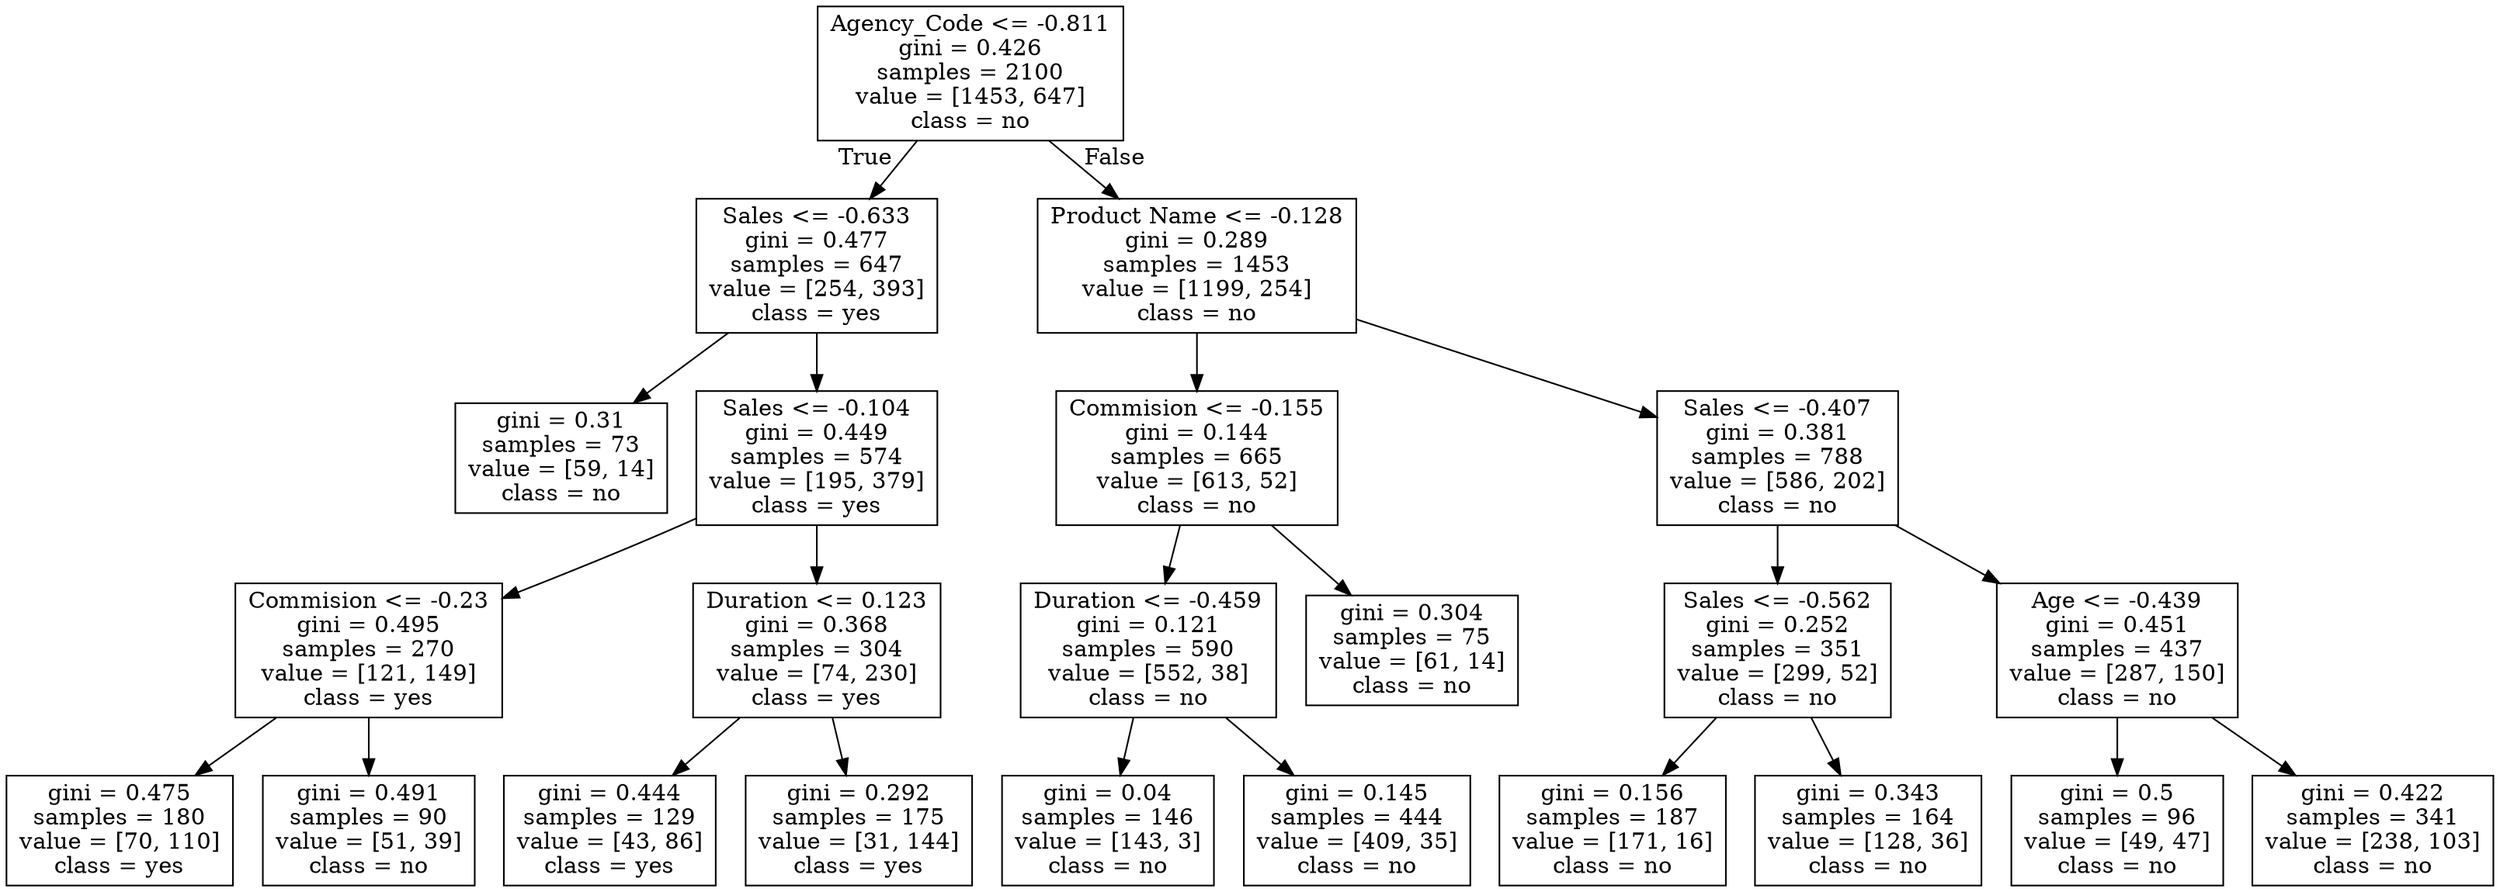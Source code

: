 digraph Tree {
node [shape=box] ;
0 [label="Agency_Code <= -0.811\ngini = 0.426\nsamples = 2100\nvalue = [1453, 647]\nclass = no"] ;
1 [label="Sales <= -0.633\ngini = 0.477\nsamples = 647\nvalue = [254, 393]\nclass = yes"] ;
0 -> 1 [labeldistance=2.5, labelangle=45, headlabel="True"] ;
2 [label="gini = 0.31\nsamples = 73\nvalue = [59, 14]\nclass = no"] ;
1 -> 2 ;
3 [label="Sales <= -0.104\ngini = 0.449\nsamples = 574\nvalue = [195, 379]\nclass = yes"] ;
1 -> 3 ;
4 [label="Commision <= -0.23\ngini = 0.495\nsamples = 270\nvalue = [121, 149]\nclass = yes"] ;
3 -> 4 ;
5 [label="gini = 0.475\nsamples = 180\nvalue = [70, 110]\nclass = yes"] ;
4 -> 5 ;
6 [label="gini = 0.491\nsamples = 90\nvalue = [51, 39]\nclass = no"] ;
4 -> 6 ;
7 [label="Duration <= 0.123\ngini = 0.368\nsamples = 304\nvalue = [74, 230]\nclass = yes"] ;
3 -> 7 ;
8 [label="gini = 0.444\nsamples = 129\nvalue = [43, 86]\nclass = yes"] ;
7 -> 8 ;
9 [label="gini = 0.292\nsamples = 175\nvalue = [31, 144]\nclass = yes"] ;
7 -> 9 ;
10 [label="Product Name <= -0.128\ngini = 0.289\nsamples = 1453\nvalue = [1199, 254]\nclass = no"] ;
0 -> 10 [labeldistance=2.5, labelangle=-45, headlabel="False"] ;
11 [label="Commision <= -0.155\ngini = 0.144\nsamples = 665\nvalue = [613, 52]\nclass = no"] ;
10 -> 11 ;
12 [label="Duration <= -0.459\ngini = 0.121\nsamples = 590\nvalue = [552, 38]\nclass = no"] ;
11 -> 12 ;
13 [label="gini = 0.04\nsamples = 146\nvalue = [143, 3]\nclass = no"] ;
12 -> 13 ;
14 [label="gini = 0.145\nsamples = 444\nvalue = [409, 35]\nclass = no"] ;
12 -> 14 ;
15 [label="gini = 0.304\nsamples = 75\nvalue = [61, 14]\nclass = no"] ;
11 -> 15 ;
16 [label="Sales <= -0.407\ngini = 0.381\nsamples = 788\nvalue = [586, 202]\nclass = no"] ;
10 -> 16 ;
17 [label="Sales <= -0.562\ngini = 0.252\nsamples = 351\nvalue = [299, 52]\nclass = no"] ;
16 -> 17 ;
18 [label="gini = 0.156\nsamples = 187\nvalue = [171, 16]\nclass = no"] ;
17 -> 18 ;
19 [label="gini = 0.343\nsamples = 164\nvalue = [128, 36]\nclass = no"] ;
17 -> 19 ;
20 [label="Age <= -0.439\ngini = 0.451\nsamples = 437\nvalue = [287, 150]\nclass = no"] ;
16 -> 20 ;
21 [label="gini = 0.5\nsamples = 96\nvalue = [49, 47]\nclass = no"] ;
20 -> 21 ;
22 [label="gini = 0.422\nsamples = 341\nvalue = [238, 103]\nclass = no"] ;
20 -> 22 ;
}
